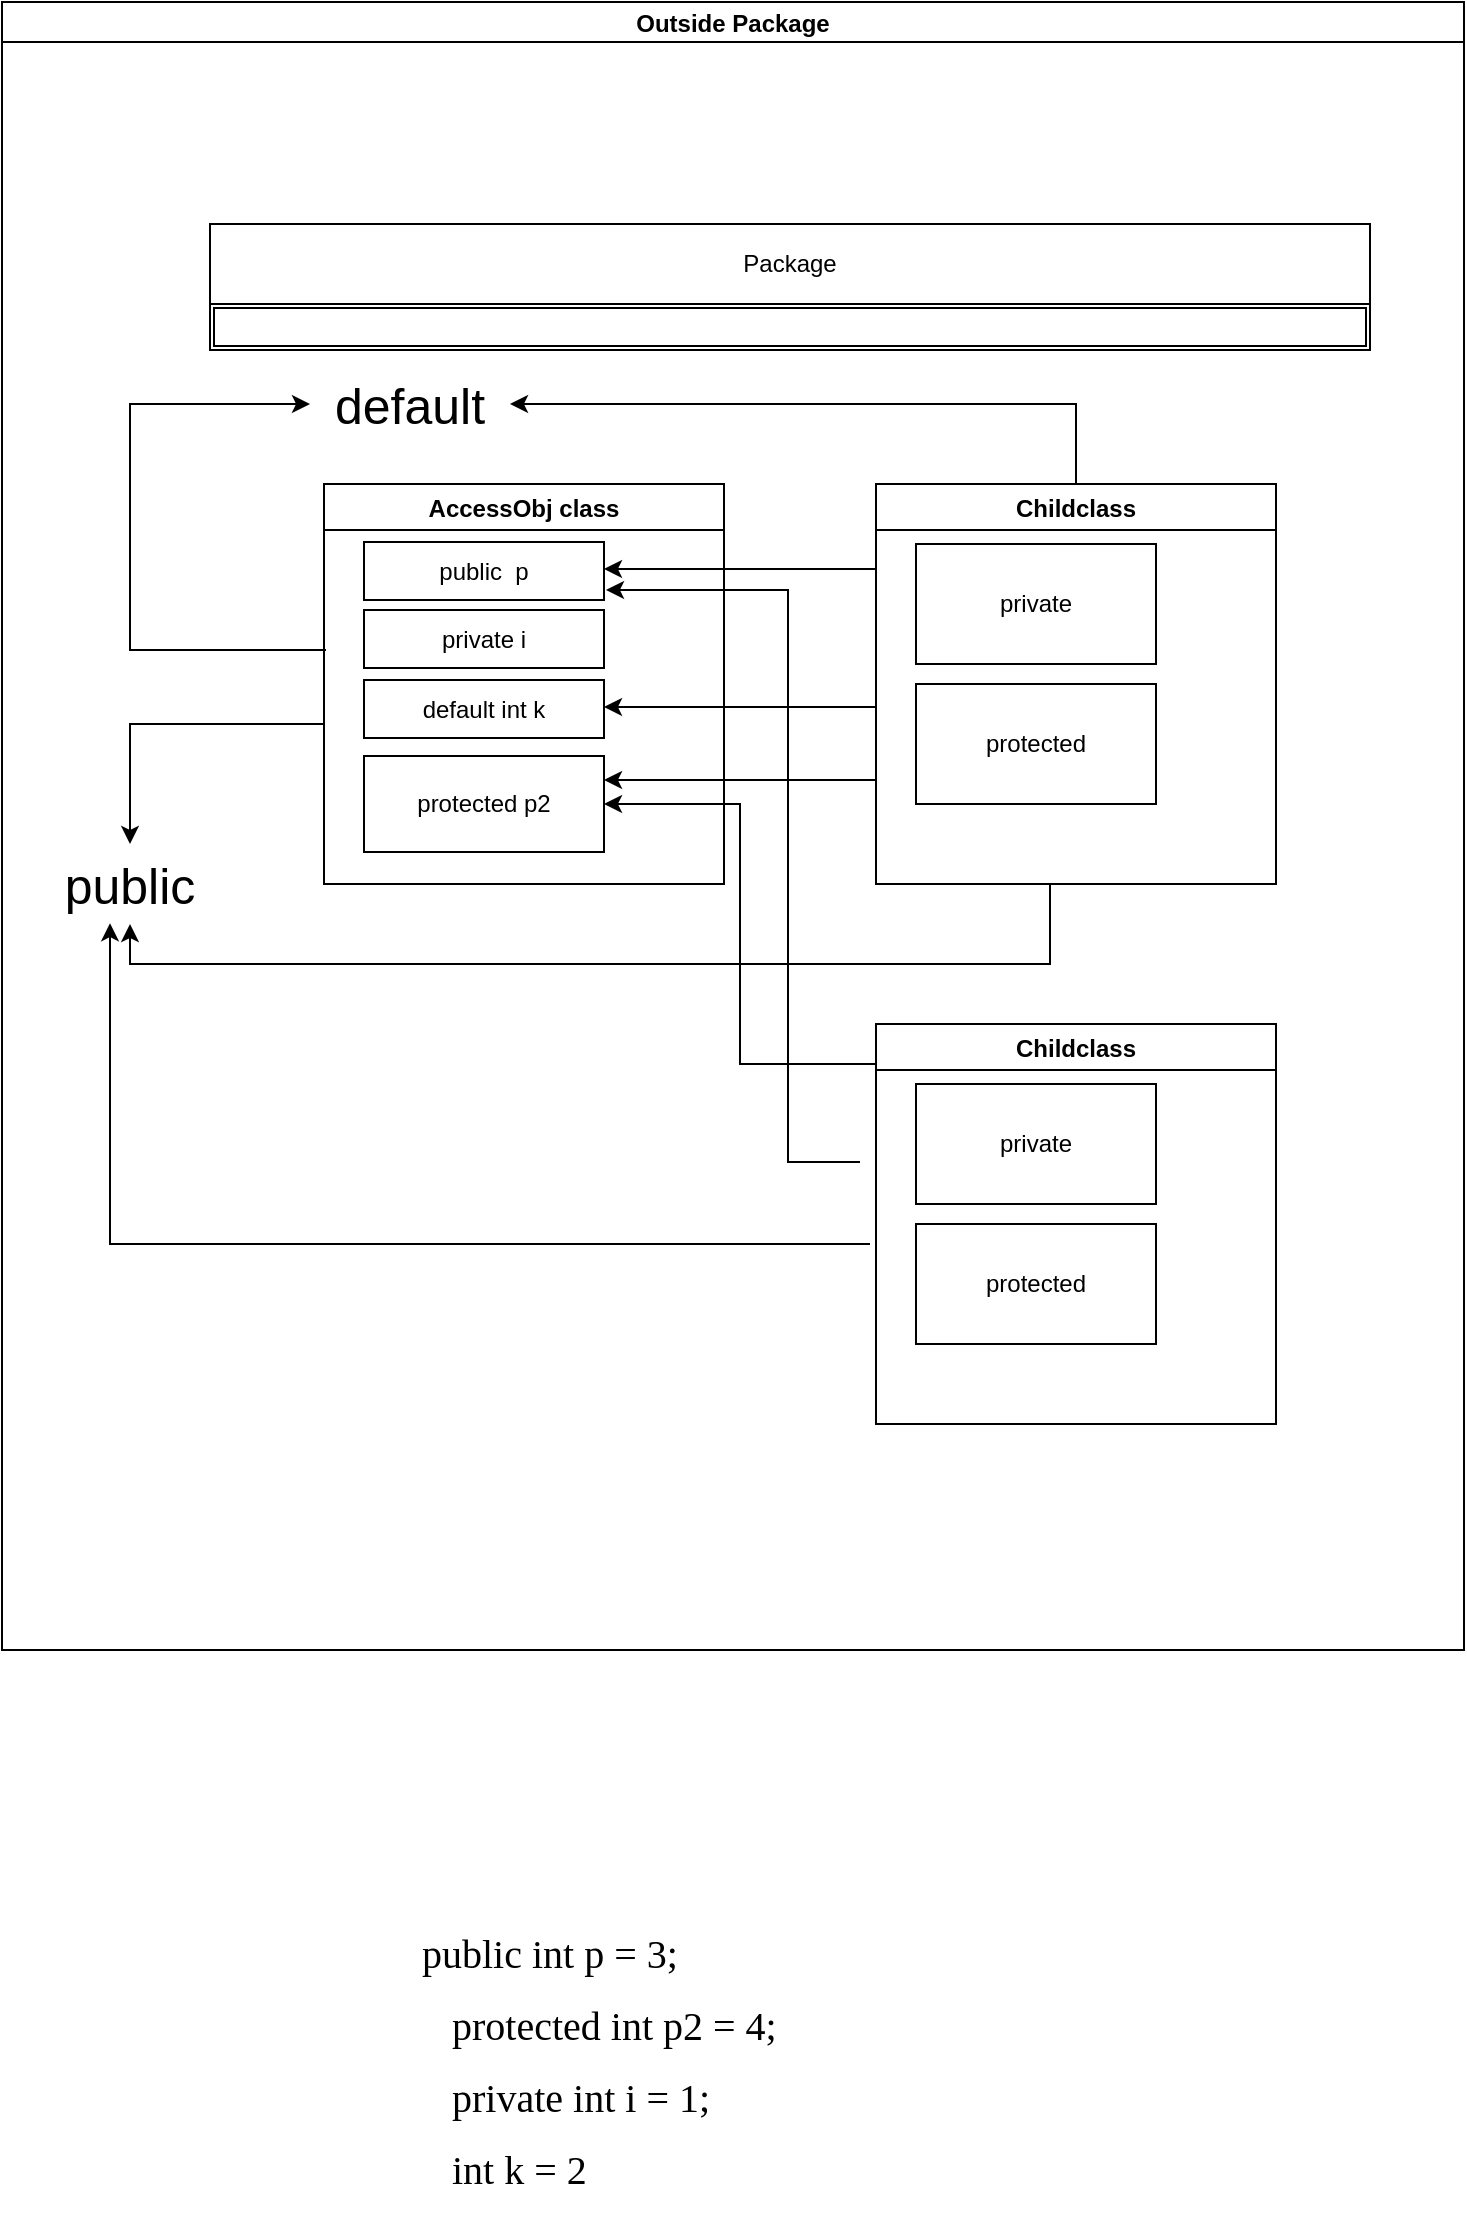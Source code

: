 <mxfile version="20.2.3" type="device"><diagram id="BDRIJgw0LL7qREstCBey" name="페이지-1"><mxGraphModel dx="1896" dy="2322" grid="0" gridSize="10" guides="1" tooltips="1" connect="1" arrows="1" fold="1" page="1" pageScale="1" pageWidth="827" pageHeight="1169" math="0" shadow="0"><root><mxCell id="0"/><mxCell id="1" parent="0"/><mxCell id="ryyc1GY5iXU4Vf7D4NBw-1" value="Outside Package" style="swimlane;startSize=20;horizontal=1;containerType=tree;newEdgeStyle={&quot;edgeStyle&quot;:&quot;elbowEdgeStyle&quot;,&quot;startArrow&quot;:&quot;none&quot;,&quot;endArrow&quot;:&quot;none&quot;};" vertex="1" parent="1"><mxGeometry x="55" y="-1085" width="731" height="824" as="geometry"/></mxCell><mxCell id="ryyc1GY5iXU4Vf7D4NBw-53" value="" style="edgeStyle=elbowEdgeStyle;elbow=vertical;endArrow=classic;html=1;rounded=0;fontSize=25;entryX=1;entryY=0.25;entryDx=0;entryDy=0;exitX=0;exitY=0.75;exitDx=0;exitDy=0;" edge="1" parent="ryyc1GY5iXU4Vf7D4NBw-1"><mxGeometry width="50" height="50" relative="1" as="geometry"><mxPoint x="437" y="285.5" as="sourcePoint"/><mxPoint x="301" y="283.5" as="targetPoint"/><Array as="points"><mxPoint x="378" y="283.5"/></Array></mxGeometry></mxCell><mxCell id="ryyc1GY5iXU4Vf7D4NBw-54" value="" style="edgeStyle=elbowEdgeStyle;elbow=vertical;endArrow=classic;html=1;rounded=0;fontSize=25;entryX=1;entryY=0.25;entryDx=0;entryDy=0;exitX=0;exitY=0.75;exitDx=0;exitDy=0;" edge="1" parent="ryyc1GY5iXU4Vf7D4NBw-1"><mxGeometry width="50" height="50" relative="1" as="geometry"><mxPoint x="437" y="354.5" as="sourcePoint"/><mxPoint x="301" y="352.5" as="targetPoint"/><Array as="points"><mxPoint x="378" y="352.5"/></Array></mxGeometry></mxCell><mxCell id="ryyc1GY5iXU4Vf7D4NBw-10" value="Childclass" style="swimlane;" vertex="1" parent="1"><mxGeometry x="492" y="-844" width="200" height="200" as="geometry"/></mxCell><mxCell id="ryyc1GY5iXU4Vf7D4NBw-11" value="protected" style="whiteSpace=wrap;html=1;" vertex="1" parent="ryyc1GY5iXU4Vf7D4NBw-10"><mxGeometry x="20" y="100" width="120" height="60" as="geometry"/></mxCell><mxCell id="ryyc1GY5iXU4Vf7D4NBw-12" value="private" style="whiteSpace=wrap;html=1;" vertex="1" parent="1"><mxGeometry x="512" y="-814" width="120" height="60" as="geometry"/></mxCell><mxCell id="ryyc1GY5iXU4Vf7D4NBw-15" value="AccessObj class" style="swimlane;" vertex="1" parent="1"><mxGeometry x="216" y="-844" width="200" height="200" as="geometry"/></mxCell><mxCell id="ryyc1GY5iXU4Vf7D4NBw-16" value="protected p2" style="whiteSpace=wrap;html=1;" vertex="1" parent="ryyc1GY5iXU4Vf7D4NBw-15"><mxGeometry x="20" y="136" width="120" height="48" as="geometry"/></mxCell><mxCell id="ryyc1GY5iXU4Vf7D4NBw-8" value="private i" style="whiteSpace=wrap;html=1;" vertex="1" parent="ryyc1GY5iXU4Vf7D4NBw-15"><mxGeometry x="20" y="63" width="120" height="29" as="geometry"/></mxCell><mxCell id="ryyc1GY5iXU4Vf7D4NBw-50" value="public&amp;nbsp; p" style="whiteSpace=wrap;html=1;" vertex="1" parent="ryyc1GY5iXU4Vf7D4NBw-15"><mxGeometry x="20" y="29" width="120" height="29" as="geometry"/></mxCell><mxCell id="ryyc1GY5iXU4Vf7D4NBw-51" value="default int k" style="whiteSpace=wrap;html=1;" vertex="1" parent="ryyc1GY5iXU4Vf7D4NBw-15"><mxGeometry x="20" y="98" width="120" height="29" as="geometry"/></mxCell><mxCell id="ryyc1GY5iXU4Vf7D4NBw-20" value="Childclass" style="swimlane;" vertex="1" parent="1"><mxGeometry x="492" y="-574" width="200" height="200" as="geometry"/></mxCell><mxCell id="ryyc1GY5iXU4Vf7D4NBw-21" value="protected" style="whiteSpace=wrap;html=1;" vertex="1" parent="ryyc1GY5iXU4Vf7D4NBw-20"><mxGeometry x="20" y="100" width="120" height="60" as="geometry"/></mxCell><mxCell id="ryyc1GY5iXU4Vf7D4NBw-22" value="private" style="whiteSpace=wrap;html=1;" vertex="1" parent="ryyc1GY5iXU4Vf7D4NBw-20"><mxGeometry x="20" y="30" width="120" height="60" as="geometry"/></mxCell><mxCell id="ryyc1GY5iXU4Vf7D4NBw-27" value="default" style="ellipse;whiteSpace=wrap;html=1;align=center;newEdgeStyle={&quot;edgeStyle&quot;:&quot;entityRelationEdgeStyle&quot;,&quot;startArrow&quot;:&quot;none&quot;,&quot;endArrow&quot;:&quot;none&quot;,&quot;segment&quot;:10,&quot;curved&quot;:1};treeFolding=1;treeMoving=1;fillColor=none;strokeColor=none;fontSize=25;" vertex="1" parent="1"><mxGeometry x="209" y="-904" width="100" height="40" as="geometry"/></mxCell><UserObject label="Package" treeRoot="1" id="ryyc1GY5iXU4Vf7D4NBw-28"><mxCell style="whiteSpace=wrap;html=1;align=center;treeFolding=1;treeMoving=1;newEdgeStyle={&quot;edgeStyle&quot;:&quot;elbowEdgeStyle&quot;,&quot;startArrow&quot;:&quot;none&quot;,&quot;endArrow&quot;:&quot;none&quot;};fillColor=none;" vertex="1" parent="1"><mxGeometry x="159" y="-974" width="580" height="40" as="geometry"/></mxCell></UserObject><mxCell id="ryyc1GY5iXU4Vf7D4NBw-29" value="public" style="ellipse;whiteSpace=wrap;html=1;align=center;newEdgeStyle={&quot;edgeStyle&quot;:&quot;entityRelationEdgeStyle&quot;,&quot;startArrow&quot;:&quot;none&quot;,&quot;endArrow&quot;:&quot;none&quot;,&quot;segment&quot;:10,&quot;curved&quot;:1};treeFolding=1;treeMoving=1;fillColor=none;strokeColor=none;fontSize=25;" vertex="1" parent="1"><mxGeometry x="69" y="-664" width="100" height="40" as="geometry"/></mxCell><mxCell id="ryyc1GY5iXU4Vf7D4NBw-35" value="" style="edgeStyle=segmentEdgeStyle;endArrow=classic;html=1;rounded=0;fontSize=25;entryX=0.5;entryY=0;entryDx=0;entryDy=0;" edge="1" parent="1" target="ryyc1GY5iXU4Vf7D4NBw-29"><mxGeometry width="50" height="50" relative="1" as="geometry"><mxPoint x="216" y="-724" as="sourcePoint"/><mxPoint x="119" y="-1014" as="targetPoint"/></mxGeometry></mxCell><mxCell id="ryyc1GY5iXU4Vf7D4NBw-38" value="" style="edgeStyle=elbowEdgeStyle;elbow=vertical;endArrow=classic;html=1;rounded=0;fontSize=25;exitX=0.5;exitY=0;exitDx=0;exitDy=0;" edge="1" parent="1" source="ryyc1GY5iXU4Vf7D4NBw-10" target="ryyc1GY5iXU4Vf7D4NBw-27"><mxGeometry width="50" height="50" relative="1" as="geometry"><mxPoint x="559" y="-694" as="sourcePoint"/><mxPoint x="319" y="-874" as="targetPoint"/><Array as="points"><mxPoint x="449" y="-884"/></Array></mxGeometry></mxCell><mxCell id="ryyc1GY5iXU4Vf7D4NBw-19" value="" style="shape=ext;double=1;rounded=0;whiteSpace=wrap;html=1;fillColor=none;" vertex="1" parent="1"><mxGeometry x="159" y="-934" width="580" height="23" as="geometry"/></mxCell><mxCell id="ryyc1GY5iXU4Vf7D4NBw-18" value="" style="edgeStyle=elbowEdgeStyle;elbow=horizontal;endArrow=classic;html=1;rounded=0;entryX=1;entryY=0.5;entryDx=0;entryDy=0;" edge="1" parent="1" target="ryyc1GY5iXU4Vf7D4NBw-16"><mxGeometry width="50" height="50" relative="1" as="geometry"><mxPoint x="492" y="-554" as="sourcePoint"/><mxPoint x="602" y="-914" as="targetPoint"/></mxGeometry></mxCell><mxCell id="ryyc1GY5iXU4Vf7D4NBw-36" value="" style="edgeStyle=elbowEdgeStyle;elbow=vertical;endArrow=classic;html=1;rounded=0;fontSize=25;entryX=0.5;entryY=1;entryDx=0;entryDy=0;" edge="1" parent="1" target="ryyc1GY5iXU4Vf7D4NBw-29"><mxGeometry width="50" height="50" relative="1" as="geometry"><mxPoint x="579" y="-644" as="sourcePoint"/><mxPoint x="129" y="-584" as="targetPoint"/><Array as="points"><mxPoint x="339" y="-604"/></Array></mxGeometry></mxCell><mxCell id="ryyc1GY5iXU4Vf7D4NBw-37" value="" style="edgeStyle=elbowEdgeStyle;elbow=horizontal;endArrow=classic;html=1;rounded=0;fontSize=25;" edge="1" parent="1" target="ryyc1GY5iXU4Vf7D4NBw-29"><mxGeometry width="50" height="50" relative="1" as="geometry"><mxPoint x="489" y="-464" as="sourcePoint"/><mxPoint x="609" y="-744" as="targetPoint"/><Array as="points"><mxPoint x="109" y="-554"/></Array></mxGeometry></mxCell><mxCell id="ryyc1GY5iXU4Vf7D4NBw-40" value="" style="edgeStyle=elbowEdgeStyle;elbow=horizontal;endArrow=classic;html=1;rounded=0;fontSize=25;" edge="1" parent="1" target="ryyc1GY5iXU4Vf7D4NBw-27"><mxGeometry width="50" height="50" relative="1" as="geometry"><mxPoint x="217" y="-761" as="sourcePoint"/><mxPoint x="609" y="-744" as="targetPoint"/><Array as="points"><mxPoint x="119" y="-814"/></Array></mxGeometry></mxCell><mxCell id="ryyc1GY5iXU4Vf7D4NBw-47" value="&lt;pre style=&quot;box-sizing: inherit; overflow: auto; font-family: code; font-size: 0.8em; display: block; padding: 0px; margin: 0px; line-height: 1.8em; color: rgb(0, 0, 0); word-break: break-all; overflow-wrap: break-word; background: 0px center rgb(255, 255, 255); border: 0px; border-radius: 4px; font-style: normal; font-weight: 400; text-align: left; text-indent: 0px; font-variant-ligatures: normal; font-variant-caps: normal; letter-spacing: normal; orphans: 2; text-transform: none; widows: 2; word-spacing: 0px; -webkit-text-stroke-width: 0px; text-decoration-thickness: initial; text-decoration-style: initial; text-decoration-color: initial;&quot;&gt; public int p = 3;&#10;    protected int p2 = 4;&#10;    private int i = 1;&#10;    int k = 2&lt;/pre&gt;" style="text;whiteSpace=wrap;html=1;fontSize=25;" vertex="1" parent="1"><mxGeometry x="257.667" y="-133.667" width="247" height="166" as="geometry"/></mxCell><mxCell id="ryyc1GY5iXU4Vf7D4NBw-52" value="" style="edgeStyle=elbowEdgeStyle;elbow=vertical;endArrow=classic;html=1;rounded=0;fontSize=25;entryX=1;entryY=0.25;entryDx=0;entryDy=0;exitX=0;exitY=0.75;exitDx=0;exitDy=0;" edge="1" parent="1" source="ryyc1GY5iXU4Vf7D4NBw-10" target="ryyc1GY5iXU4Vf7D4NBw-16"><mxGeometry width="50" height="50" relative="1" as="geometry"><mxPoint x="589" y="-634" as="sourcePoint"/><mxPoint x="129" y="-614" as="targetPoint"/><Array as="points"><mxPoint x="433" y="-696"/></Array></mxGeometry></mxCell><mxCell id="ryyc1GY5iXU4Vf7D4NBw-55" value="" style="edgeStyle=elbowEdgeStyle;elbow=horizontal;endArrow=classic;html=1;rounded=0;fontSize=25;" edge="1" parent="1"><mxGeometry width="50" height="50" relative="1" as="geometry"><mxPoint x="484" y="-505" as="sourcePoint"/><mxPoint x="357" y="-791" as="targetPoint"/><Array as="points"><mxPoint x="448" y="-653"/></Array></mxGeometry></mxCell></root></mxGraphModel></diagram></mxfile>